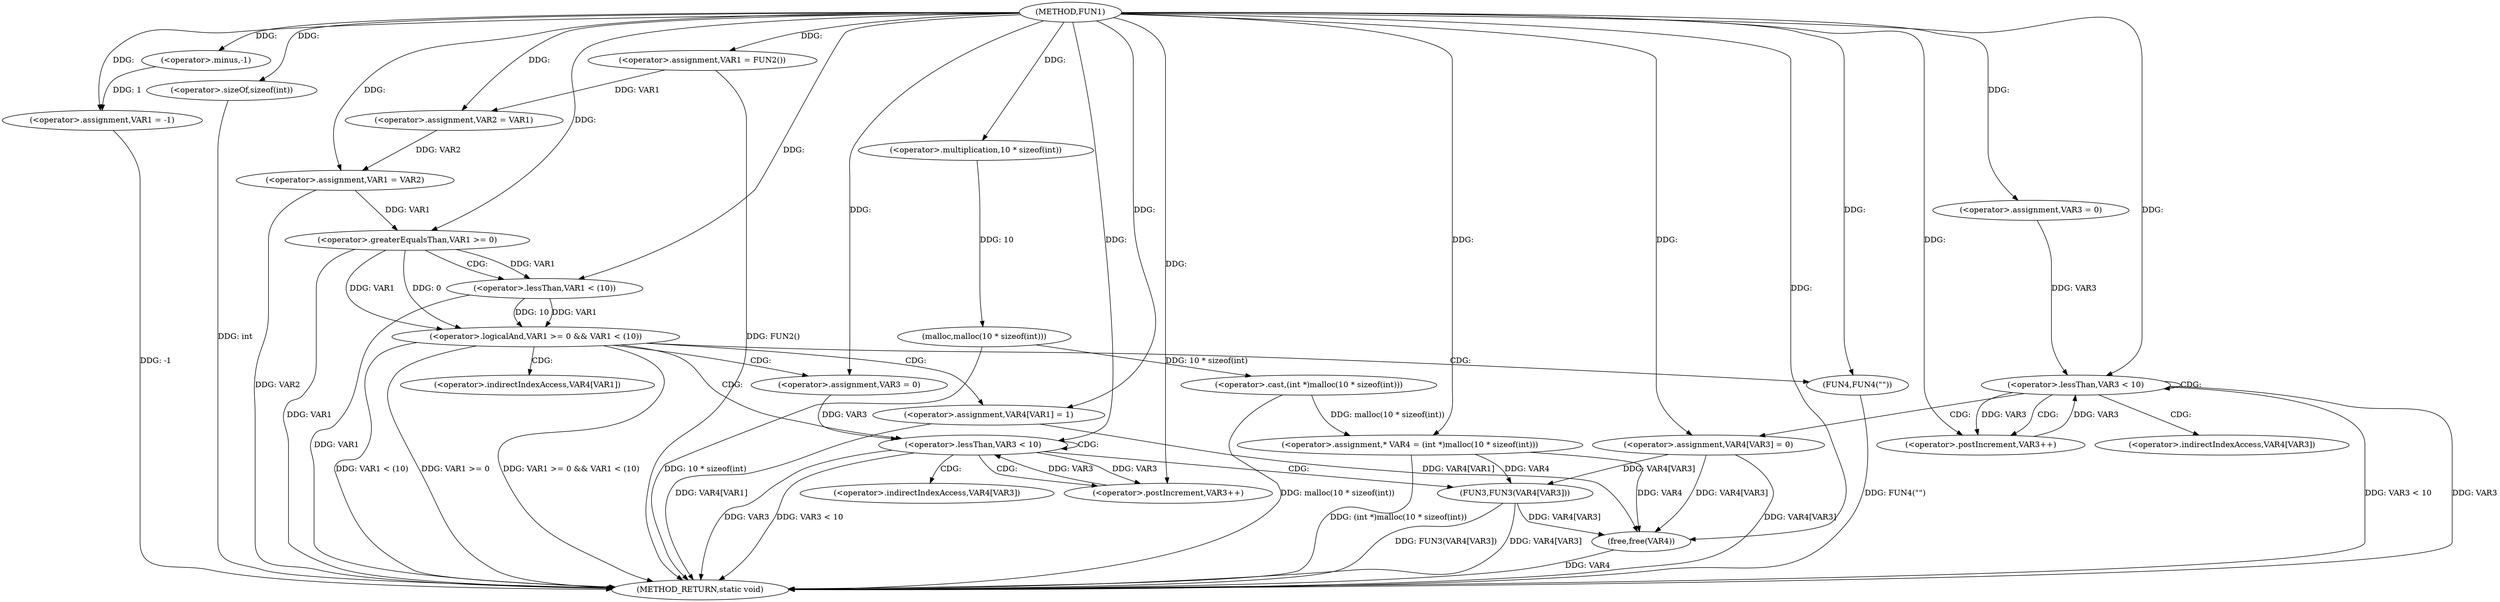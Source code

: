digraph FUN1 {  
"1000100" [label = "(METHOD,FUN1)" ]
"1000180" [label = "(METHOD_RETURN,static void)" ]
"1000103" [label = "(<operator>.assignment,VAR1 = -1)" ]
"1000105" [label = "(<operator>.minus,-1)" ]
"1000107" [label = "(<operator>.assignment,VAR1 = FUN2())" ]
"1000112" [label = "(<operator>.assignment,VAR2 = VAR1)" ]
"1000116" [label = "(<operator>.assignment,VAR1 = VAR2)" ]
"1000122" [label = "(<operator>.assignment,* VAR4 = (int *)malloc(10 * sizeof(int)))" ]
"1000124" [label = "(<operator>.cast,(int *)malloc(10 * sizeof(int)))" ]
"1000126" [label = "(malloc,malloc(10 * sizeof(int)))" ]
"1000127" [label = "(<operator>.multiplication,10 * sizeof(int))" ]
"1000129" [label = "(<operator>.sizeOf,sizeof(int))" ]
"1000132" [label = "(<operator>.assignment,VAR3 = 0)" ]
"1000135" [label = "(<operator>.lessThan,VAR3 < 10)" ]
"1000138" [label = "(<operator>.postIncrement,VAR3++)" ]
"1000141" [label = "(<operator>.assignment,VAR4[VAR3] = 0)" ]
"1000147" [label = "(<operator>.logicalAnd,VAR1 >= 0 && VAR1 < (10))" ]
"1000148" [label = "(<operator>.greaterEqualsThan,VAR1 >= 0)" ]
"1000151" [label = "(<operator>.lessThan,VAR1 < (10))" ]
"1000155" [label = "(<operator>.assignment,VAR4[VAR1] = 1)" ]
"1000161" [label = "(<operator>.assignment,VAR3 = 0)" ]
"1000164" [label = "(<operator>.lessThan,VAR3 < 10)" ]
"1000167" [label = "(<operator>.postIncrement,VAR3++)" ]
"1000170" [label = "(FUN3,FUN3(VAR4[VAR3]))" ]
"1000176" [label = "(FUN4,FUN4(\"\"))" ]
"1000178" [label = "(free,free(VAR4))" ]
"1000142" [label = "(<operator>.indirectIndexAccess,VAR4[VAR3])" ]
"1000156" [label = "(<operator>.indirectIndexAccess,VAR4[VAR1])" ]
"1000171" [label = "(<operator>.indirectIndexAccess,VAR4[VAR3])" ]
  "1000141" -> "1000180"  [ label = "DDG: VAR4[VAR3]"] 
  "1000178" -> "1000180"  [ label = "DDG: VAR4"] 
  "1000103" -> "1000180"  [ label = "DDG: -1"] 
  "1000151" -> "1000180"  [ label = "DDG: VAR1"] 
  "1000126" -> "1000180"  [ label = "DDG: 10 * sizeof(int)"] 
  "1000116" -> "1000180"  [ label = "DDG: VAR2"] 
  "1000135" -> "1000180"  [ label = "DDG: VAR3 < 10"] 
  "1000170" -> "1000180"  [ label = "DDG: FUN3(VAR4[VAR3])"] 
  "1000107" -> "1000180"  [ label = "DDG: FUN2()"] 
  "1000129" -> "1000180"  [ label = "DDG: int"] 
  "1000164" -> "1000180"  [ label = "DDG: VAR3 < 10"] 
  "1000124" -> "1000180"  [ label = "DDG: malloc(10 * sizeof(int))"] 
  "1000147" -> "1000180"  [ label = "DDG: VAR1 < (10)"] 
  "1000148" -> "1000180"  [ label = "DDG: VAR1"] 
  "1000147" -> "1000180"  [ label = "DDG: VAR1 >= 0"] 
  "1000176" -> "1000180"  [ label = "DDG: FUN4(\"\")"] 
  "1000135" -> "1000180"  [ label = "DDG: VAR3"] 
  "1000170" -> "1000180"  [ label = "DDG: VAR4[VAR3]"] 
  "1000155" -> "1000180"  [ label = "DDG: VAR4[VAR1]"] 
  "1000147" -> "1000180"  [ label = "DDG: VAR1 >= 0 && VAR1 < (10)"] 
  "1000122" -> "1000180"  [ label = "DDG: (int *)malloc(10 * sizeof(int))"] 
  "1000164" -> "1000180"  [ label = "DDG: VAR3"] 
  "1000105" -> "1000103"  [ label = "DDG: 1"] 
  "1000100" -> "1000103"  [ label = "DDG: "] 
  "1000100" -> "1000105"  [ label = "DDG: "] 
  "1000100" -> "1000107"  [ label = "DDG: "] 
  "1000107" -> "1000112"  [ label = "DDG: VAR1"] 
  "1000100" -> "1000112"  [ label = "DDG: "] 
  "1000112" -> "1000116"  [ label = "DDG: VAR2"] 
  "1000100" -> "1000116"  [ label = "DDG: "] 
  "1000124" -> "1000122"  [ label = "DDG: malloc(10 * sizeof(int))"] 
  "1000100" -> "1000122"  [ label = "DDG: "] 
  "1000126" -> "1000124"  [ label = "DDG: 10 * sizeof(int)"] 
  "1000127" -> "1000126"  [ label = "DDG: 10"] 
  "1000100" -> "1000127"  [ label = "DDG: "] 
  "1000100" -> "1000129"  [ label = "DDG: "] 
  "1000100" -> "1000132"  [ label = "DDG: "] 
  "1000138" -> "1000135"  [ label = "DDG: VAR3"] 
  "1000132" -> "1000135"  [ label = "DDG: VAR3"] 
  "1000100" -> "1000135"  [ label = "DDG: "] 
  "1000135" -> "1000138"  [ label = "DDG: VAR3"] 
  "1000100" -> "1000138"  [ label = "DDG: "] 
  "1000100" -> "1000141"  [ label = "DDG: "] 
  "1000148" -> "1000147"  [ label = "DDG: VAR1"] 
  "1000148" -> "1000147"  [ label = "DDG: 0"] 
  "1000116" -> "1000148"  [ label = "DDG: VAR1"] 
  "1000100" -> "1000148"  [ label = "DDG: "] 
  "1000151" -> "1000147"  [ label = "DDG: VAR1"] 
  "1000151" -> "1000147"  [ label = "DDG: 10"] 
  "1000148" -> "1000151"  [ label = "DDG: VAR1"] 
  "1000100" -> "1000151"  [ label = "DDG: "] 
  "1000100" -> "1000155"  [ label = "DDG: "] 
  "1000100" -> "1000161"  [ label = "DDG: "] 
  "1000167" -> "1000164"  [ label = "DDG: VAR3"] 
  "1000161" -> "1000164"  [ label = "DDG: VAR3"] 
  "1000100" -> "1000164"  [ label = "DDG: "] 
  "1000164" -> "1000167"  [ label = "DDG: VAR3"] 
  "1000100" -> "1000167"  [ label = "DDG: "] 
  "1000141" -> "1000170"  [ label = "DDG: VAR4[VAR3]"] 
  "1000122" -> "1000170"  [ label = "DDG: VAR4"] 
  "1000100" -> "1000176"  [ label = "DDG: "] 
  "1000141" -> "1000178"  [ label = "DDG: VAR4[VAR3]"] 
  "1000122" -> "1000178"  [ label = "DDG: VAR4"] 
  "1000170" -> "1000178"  [ label = "DDG: VAR4[VAR3]"] 
  "1000155" -> "1000178"  [ label = "DDG: VAR4[VAR1]"] 
  "1000100" -> "1000178"  [ label = "DDG: "] 
  "1000135" -> "1000142"  [ label = "CDG: "] 
  "1000135" -> "1000141"  [ label = "CDG: "] 
  "1000135" -> "1000135"  [ label = "CDG: "] 
  "1000135" -> "1000138"  [ label = "CDG: "] 
  "1000147" -> "1000164"  [ label = "CDG: "] 
  "1000147" -> "1000155"  [ label = "CDG: "] 
  "1000147" -> "1000156"  [ label = "CDG: "] 
  "1000147" -> "1000161"  [ label = "CDG: "] 
  "1000147" -> "1000176"  [ label = "CDG: "] 
  "1000148" -> "1000151"  [ label = "CDG: "] 
  "1000164" -> "1000164"  [ label = "CDG: "] 
  "1000164" -> "1000167"  [ label = "CDG: "] 
  "1000164" -> "1000170"  [ label = "CDG: "] 
  "1000164" -> "1000171"  [ label = "CDG: "] 
}
